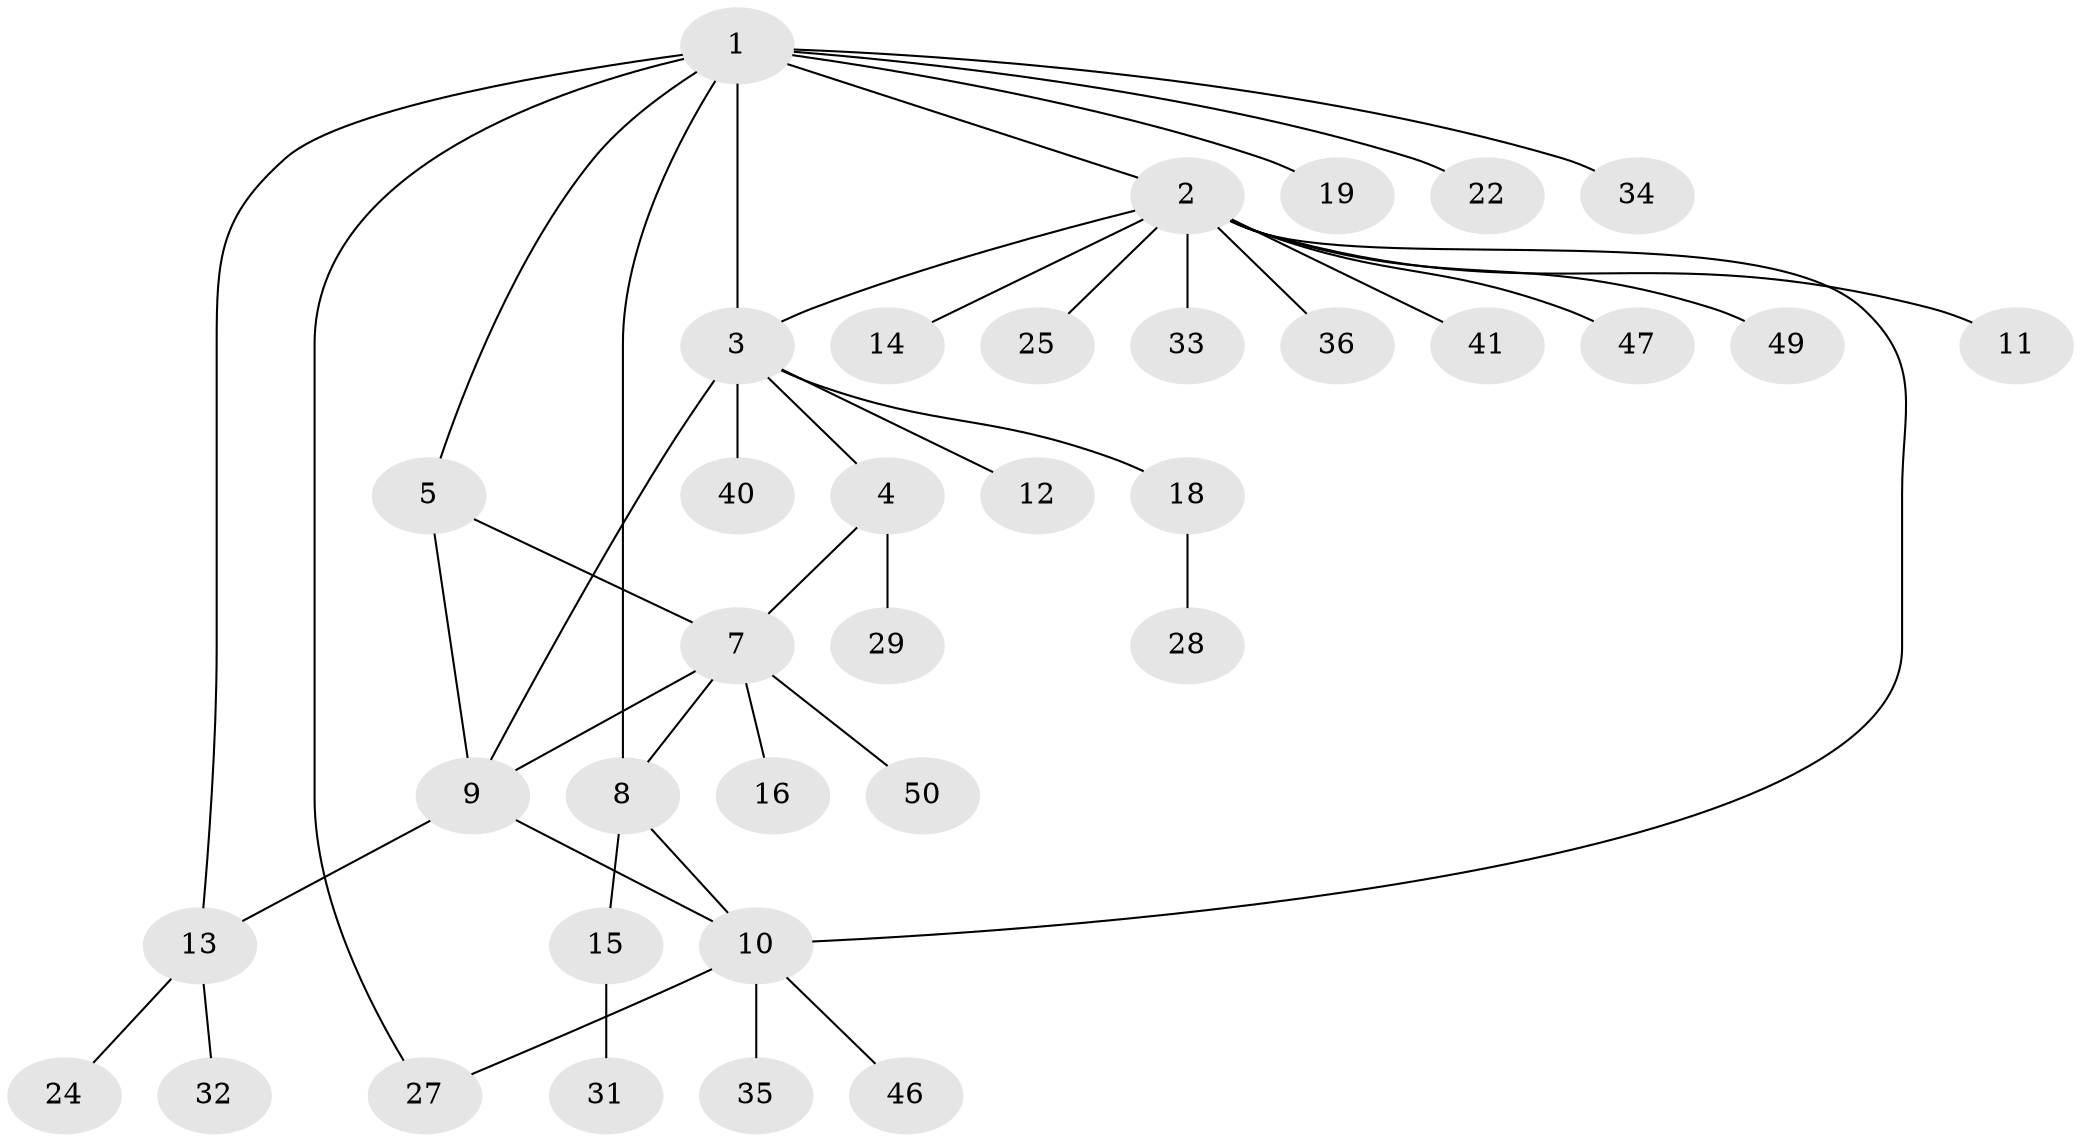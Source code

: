 // Generated by graph-tools (version 1.1) at 2025/52/02/27/25 19:52:16]
// undirected, 35 vertices, 43 edges
graph export_dot {
graph [start="1"]
  node [color=gray90,style=filled];
  1 [super="+6"];
  2 [super="+48"];
  3 [super="+44"];
  4 [super="+23"];
  5;
  7 [super="+42"];
  8 [super="+26"];
  9 [super="+17"];
  10 [super="+38"];
  11;
  12;
  13 [super="+39"];
  14 [super="+37"];
  15 [super="+43"];
  16 [super="+21"];
  18 [super="+20"];
  19;
  22 [super="+30"];
  24;
  25 [super="+45"];
  27;
  28;
  29;
  31;
  32;
  33;
  34;
  35;
  36;
  40;
  41;
  46;
  47;
  49;
  50;
  1 -- 2;
  1 -- 8;
  1 -- 34;
  1 -- 3;
  1 -- 5;
  1 -- 13;
  1 -- 19;
  1 -- 22;
  1 -- 27;
  2 -- 3;
  2 -- 10 [weight=2];
  2 -- 11;
  2 -- 14;
  2 -- 25;
  2 -- 33;
  2 -- 36;
  2 -- 41;
  2 -- 47;
  2 -- 49;
  3 -- 4;
  3 -- 9;
  3 -- 12;
  3 -- 18;
  3 -- 40;
  4 -- 7;
  4 -- 29;
  5 -- 7;
  5 -- 9;
  7 -- 8;
  7 -- 16;
  7 -- 50;
  7 -- 9;
  8 -- 10;
  8 -- 15;
  9 -- 10;
  9 -- 13;
  10 -- 27;
  10 -- 35;
  10 -- 46;
  13 -- 24;
  13 -- 32;
  15 -- 31;
  18 -- 28;
}
